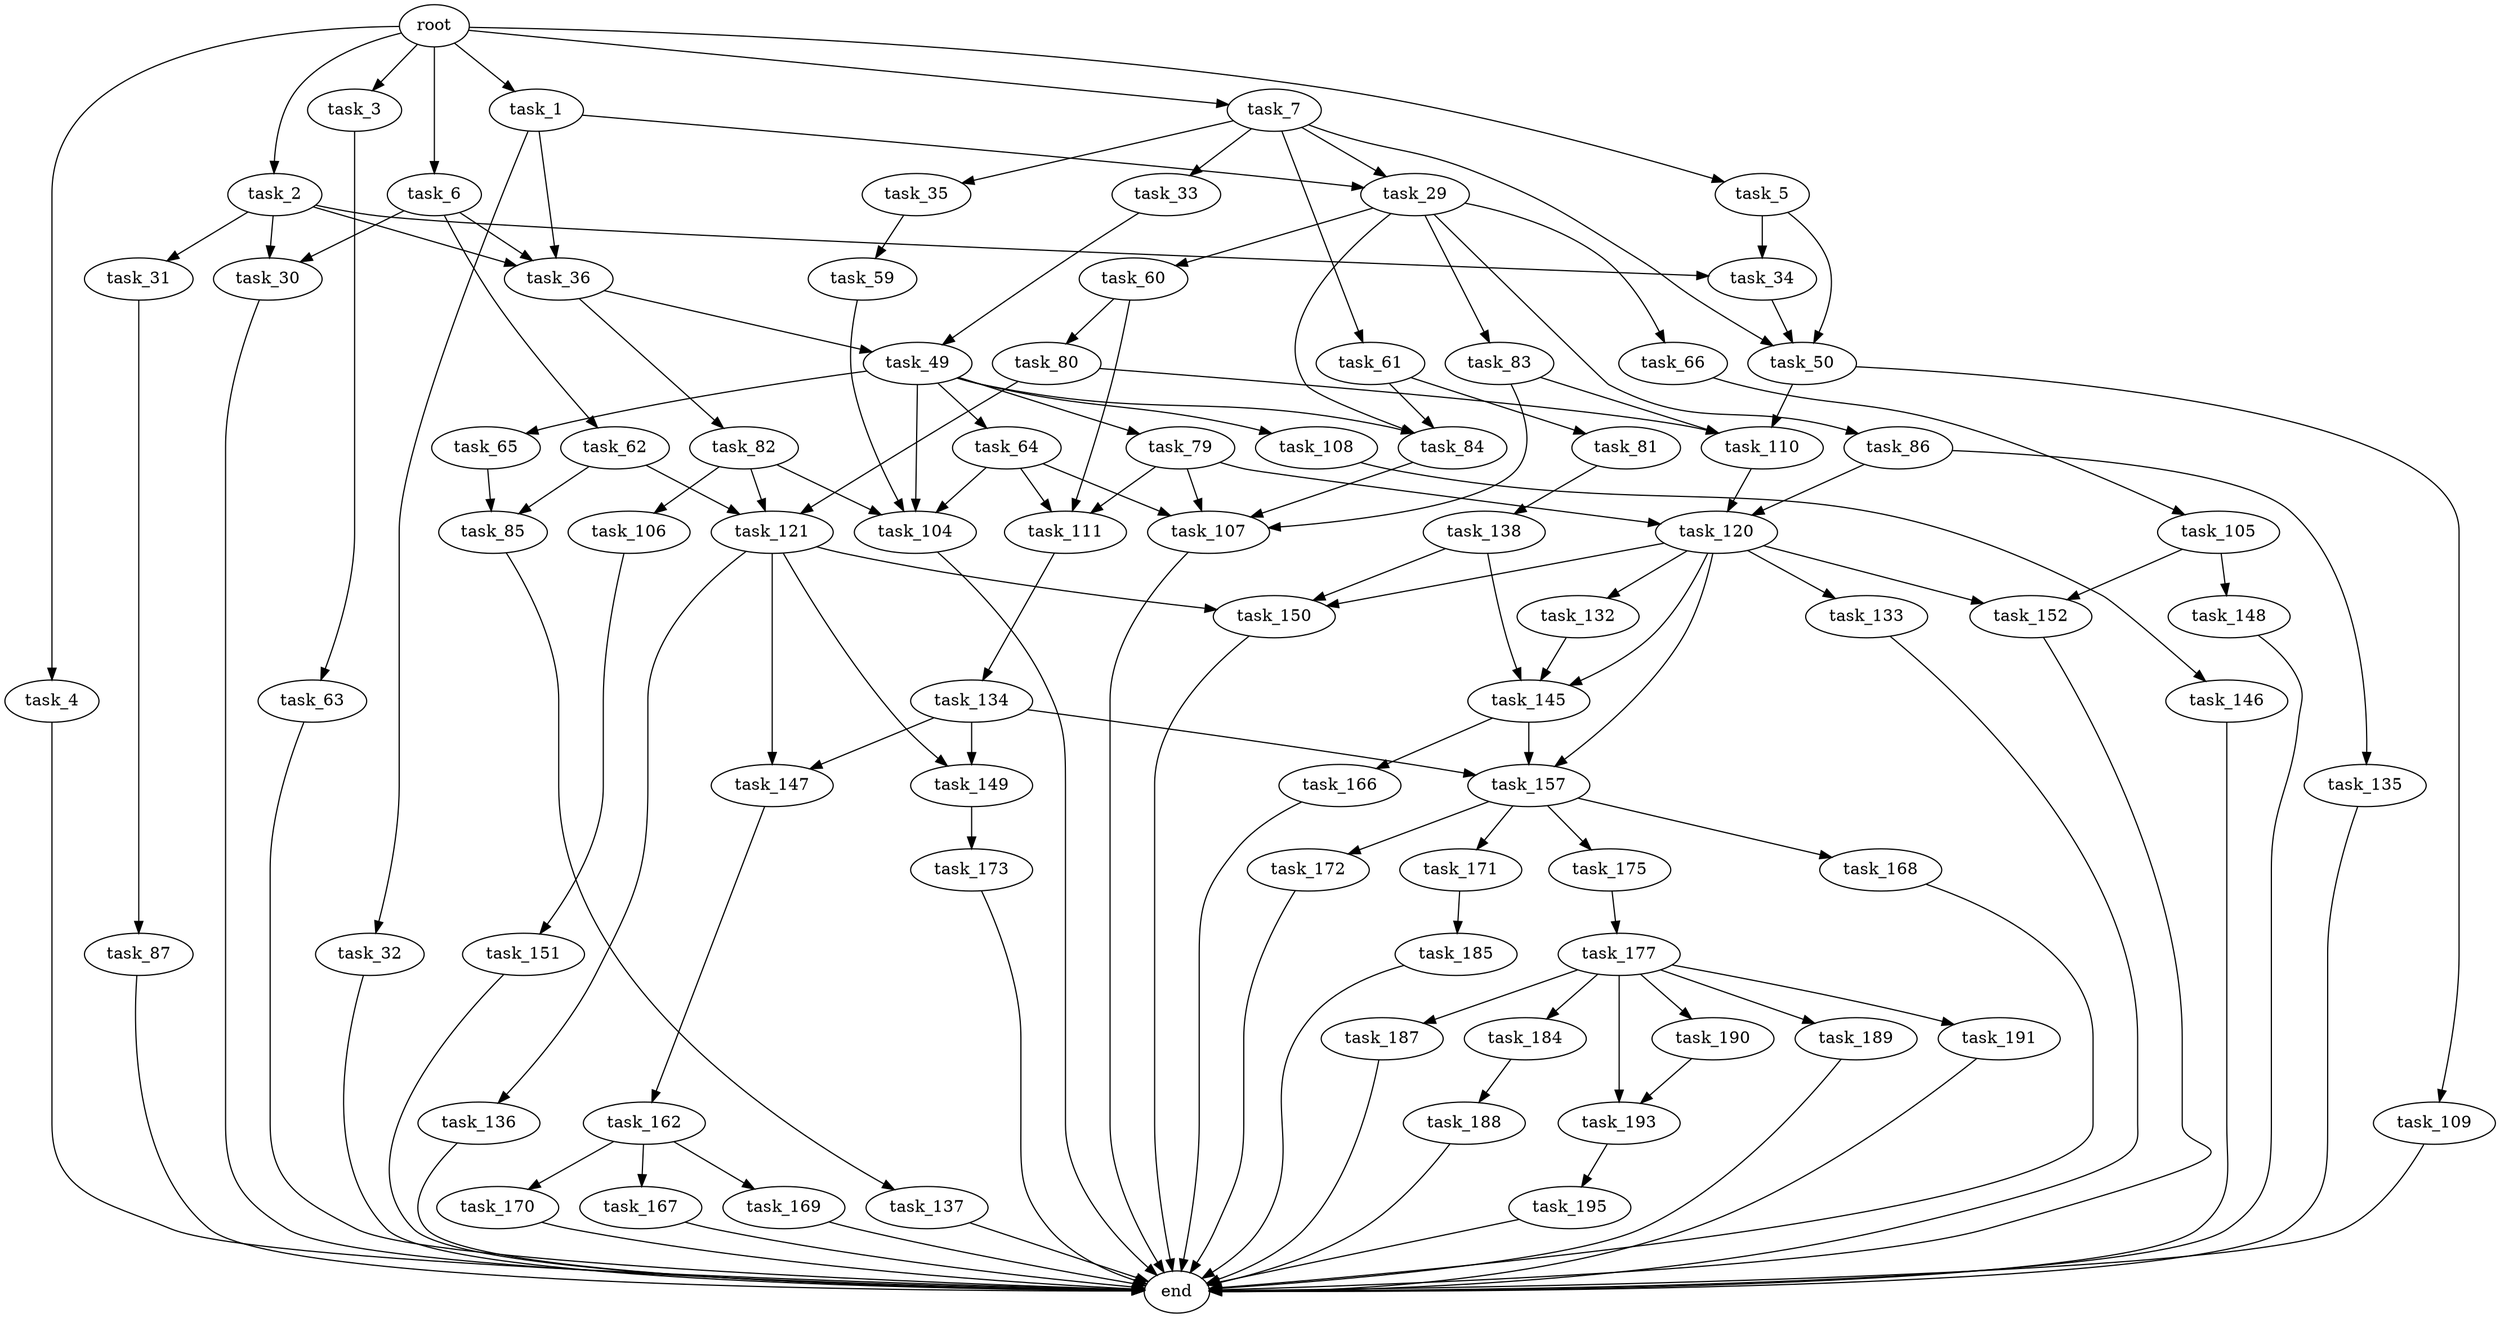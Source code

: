digraph G {
  root [size="0.000000"];
  task_1 [size="12766610387.000000"];
  task_2 [size="134217728000.000000"];
  task_3 [size="1913178650.000000"];
  task_4 [size="368293445632.000000"];
  task_5 [size="23536815016.000000"];
  task_6 [size="905603765.000000"];
  task_7 [size="1766228306.000000"];
  task_29 [size="231928233984.000000"];
  task_30 [size="730484264331.000000"];
  task_31 [size="127178193113.000000"];
  task_32 [size="3971422245.000000"];
  task_33 [size="153816627947.000000"];
  task_34 [size="134217728000.000000"];
  task_35 [size="549755813888.000000"];
  task_36 [size="58628454636.000000"];
  task_49 [size="28991029248.000000"];
  task_50 [size="23089863712.000000"];
  task_59 [size="55505072947.000000"];
  task_60 [size="4628740586.000000"];
  task_61 [size="74736413973.000000"];
  task_62 [size="444840380496.000000"];
  task_63 [size="782757789696.000000"];
  task_64 [size="38404288911.000000"];
  task_65 [size="512462748.000000"];
  task_66 [size="85126922247.000000"];
  task_79 [size="1742079200.000000"];
  task_80 [size="782757789696.000000"];
  task_81 [size="20054184586.000000"];
  task_82 [size="368293445632.000000"];
  task_83 [size="105534629361.000000"];
  task_84 [size="466097408952.000000"];
  task_85 [size="134217728000.000000"];
  task_86 [size="43819825238.000000"];
  task_87 [size="231928233984.000000"];
  task_104 [size="21109779523.000000"];
  task_105 [size="1154013411.000000"];
  task_106 [size="549755813888.000000"];
  task_107 [size="19222996307.000000"];
  task_108 [size="368293445632.000000"];
  task_109 [size="19521986633.000000"];
  task_110 [size="3116298715.000000"];
  task_111 [size="2148426322.000000"];
  task_120 [size="28991029248.000000"];
  task_121 [size="4134709711.000000"];
  task_132 [size="22934483548.000000"];
  task_133 [size="368293445632.000000"];
  task_134 [size="97254850866.000000"];
  task_135 [size="231928233984.000000"];
  task_136 [size="1373728033502.000000"];
  task_137 [size="231928233984.000000"];
  task_138 [size="68719476736.000000"];
  task_145 [size="782757789696.000000"];
  task_146 [size="147758917799.000000"];
  task_147 [size="368293445632.000000"];
  task_148 [size="1794740948.000000"];
  task_149 [size="80965828295.000000"];
  task_150 [size="10455614155.000000"];
  task_151 [size="422537957385.000000"];
  task_152 [size="607938912299.000000"];
  task_157 [size="99763818458.000000"];
  task_162 [size="132595775215.000000"];
  task_166 [size="149539717850.000000"];
  task_167 [size="4656690336.000000"];
  task_168 [size="1847676437.000000"];
  task_169 [size="113353821068.000000"];
  task_170 [size="404961763357.000000"];
  task_171 [size="87684741501.000000"];
  task_172 [size="71024263936.000000"];
  task_173 [size="1120842318108.000000"];
  task_175 [size="28991029248.000000"];
  task_177 [size="1073741824000.000000"];
  task_184 [size="8589934592.000000"];
  task_185 [size="368293445632.000000"];
  task_187 [size="1766277903.000000"];
  task_188 [size="8589934592.000000"];
  task_189 [size="954408873.000000"];
  task_190 [size="197578372483.000000"];
  task_191 [size="549755813888.000000"];
  task_193 [size="68719476736.000000"];
  task_195 [size="853966917277.000000"];
  end [size="0.000000"];

  root -> task_1 [size="1.000000"];
  root -> task_2 [size="1.000000"];
  root -> task_3 [size="1.000000"];
  root -> task_4 [size="1.000000"];
  root -> task_5 [size="1.000000"];
  root -> task_6 [size="1.000000"];
  root -> task_7 [size="1.000000"];
  task_1 -> task_29 [size="536870912.000000"];
  task_1 -> task_32 [size="536870912.000000"];
  task_1 -> task_36 [size="536870912.000000"];
  task_2 -> task_30 [size="209715200.000000"];
  task_2 -> task_31 [size="209715200.000000"];
  task_2 -> task_34 [size="209715200.000000"];
  task_2 -> task_36 [size="209715200.000000"];
  task_3 -> task_63 [size="33554432.000000"];
  task_4 -> end [size="1.000000"];
  task_5 -> task_34 [size="536870912.000000"];
  task_5 -> task_50 [size="536870912.000000"];
  task_6 -> task_30 [size="33554432.000000"];
  task_6 -> task_36 [size="33554432.000000"];
  task_6 -> task_62 [size="33554432.000000"];
  task_7 -> task_29 [size="33554432.000000"];
  task_7 -> task_33 [size="33554432.000000"];
  task_7 -> task_35 [size="33554432.000000"];
  task_7 -> task_50 [size="33554432.000000"];
  task_7 -> task_61 [size="33554432.000000"];
  task_29 -> task_60 [size="301989888.000000"];
  task_29 -> task_66 [size="301989888.000000"];
  task_29 -> task_83 [size="301989888.000000"];
  task_29 -> task_84 [size="301989888.000000"];
  task_29 -> task_86 [size="301989888.000000"];
  task_30 -> end [size="1.000000"];
  task_31 -> task_87 [size="209715200.000000"];
  task_32 -> end [size="1.000000"];
  task_33 -> task_49 [size="411041792.000000"];
  task_34 -> task_50 [size="209715200.000000"];
  task_35 -> task_59 [size="536870912.000000"];
  task_36 -> task_49 [size="209715200.000000"];
  task_36 -> task_82 [size="209715200.000000"];
  task_49 -> task_64 [size="75497472.000000"];
  task_49 -> task_65 [size="75497472.000000"];
  task_49 -> task_79 [size="75497472.000000"];
  task_49 -> task_84 [size="75497472.000000"];
  task_49 -> task_104 [size="75497472.000000"];
  task_49 -> task_108 [size="75497472.000000"];
  task_50 -> task_109 [size="75497472.000000"];
  task_50 -> task_110 [size="75497472.000000"];
  task_59 -> task_104 [size="75497472.000000"];
  task_60 -> task_80 [size="134217728.000000"];
  task_60 -> task_111 [size="134217728.000000"];
  task_61 -> task_81 [size="301989888.000000"];
  task_61 -> task_84 [size="301989888.000000"];
  task_62 -> task_85 [size="536870912.000000"];
  task_62 -> task_121 [size="536870912.000000"];
  task_63 -> end [size="1.000000"];
  task_64 -> task_104 [size="33554432.000000"];
  task_64 -> task_107 [size="33554432.000000"];
  task_64 -> task_111 [size="33554432.000000"];
  task_65 -> task_85 [size="33554432.000000"];
  task_66 -> task_105 [size="75497472.000000"];
  task_79 -> task_107 [size="75497472.000000"];
  task_79 -> task_111 [size="75497472.000000"];
  task_79 -> task_120 [size="75497472.000000"];
  task_80 -> task_110 [size="679477248.000000"];
  task_80 -> task_121 [size="679477248.000000"];
  task_81 -> task_138 [size="75497472.000000"];
  task_82 -> task_104 [size="411041792.000000"];
  task_82 -> task_106 [size="411041792.000000"];
  task_82 -> task_121 [size="411041792.000000"];
  task_83 -> task_107 [size="209715200.000000"];
  task_83 -> task_110 [size="209715200.000000"];
  task_84 -> task_107 [size="301989888.000000"];
  task_85 -> task_137 [size="209715200.000000"];
  task_86 -> task_120 [size="75497472.000000"];
  task_86 -> task_135 [size="75497472.000000"];
  task_87 -> end [size="1.000000"];
  task_104 -> end [size="1.000000"];
  task_105 -> task_148 [size="134217728.000000"];
  task_105 -> task_152 [size="134217728.000000"];
  task_106 -> task_151 [size="536870912.000000"];
  task_107 -> end [size="1.000000"];
  task_108 -> task_146 [size="411041792.000000"];
  task_109 -> end [size="1.000000"];
  task_110 -> task_120 [size="301989888.000000"];
  task_111 -> task_134 [size="134217728.000000"];
  task_120 -> task_132 [size="75497472.000000"];
  task_120 -> task_133 [size="75497472.000000"];
  task_120 -> task_145 [size="75497472.000000"];
  task_120 -> task_150 [size="75497472.000000"];
  task_120 -> task_152 [size="75497472.000000"];
  task_120 -> task_157 [size="75497472.000000"];
  task_121 -> task_136 [size="75497472.000000"];
  task_121 -> task_147 [size="75497472.000000"];
  task_121 -> task_149 [size="75497472.000000"];
  task_121 -> task_150 [size="75497472.000000"];
  task_132 -> task_145 [size="33554432.000000"];
  task_133 -> end [size="1.000000"];
  task_134 -> task_147 [size="209715200.000000"];
  task_134 -> task_149 [size="209715200.000000"];
  task_134 -> task_157 [size="209715200.000000"];
  task_135 -> end [size="1.000000"];
  task_136 -> end [size="1.000000"];
  task_137 -> end [size="1.000000"];
  task_138 -> task_145 [size="134217728.000000"];
  task_138 -> task_150 [size="134217728.000000"];
  task_145 -> task_157 [size="679477248.000000"];
  task_145 -> task_166 [size="679477248.000000"];
  task_146 -> end [size="1.000000"];
  task_147 -> task_162 [size="411041792.000000"];
  task_148 -> end [size="1.000000"];
  task_149 -> task_173 [size="75497472.000000"];
  task_150 -> end [size="1.000000"];
  task_151 -> end [size="1.000000"];
  task_152 -> end [size="1.000000"];
  task_157 -> task_168 [size="75497472.000000"];
  task_157 -> task_171 [size="75497472.000000"];
  task_157 -> task_172 [size="75497472.000000"];
  task_157 -> task_175 [size="75497472.000000"];
  task_162 -> task_167 [size="134217728.000000"];
  task_162 -> task_169 [size="134217728.000000"];
  task_162 -> task_170 [size="134217728.000000"];
  task_166 -> end [size="1.000000"];
  task_167 -> end [size="1.000000"];
  task_168 -> end [size="1.000000"];
  task_169 -> end [size="1.000000"];
  task_170 -> end [size="1.000000"];
  task_171 -> task_185 [size="75497472.000000"];
  task_172 -> end [size="1.000000"];
  task_173 -> end [size="1.000000"];
  task_175 -> task_177 [size="75497472.000000"];
  task_177 -> task_184 [size="838860800.000000"];
  task_177 -> task_187 [size="838860800.000000"];
  task_177 -> task_189 [size="838860800.000000"];
  task_177 -> task_190 [size="838860800.000000"];
  task_177 -> task_191 [size="838860800.000000"];
  task_177 -> task_193 [size="838860800.000000"];
  task_184 -> task_188 [size="33554432.000000"];
  task_185 -> end [size="1.000000"];
  task_187 -> end [size="1.000000"];
  task_188 -> end [size="1.000000"];
  task_189 -> end [size="1.000000"];
  task_190 -> task_193 [size="134217728.000000"];
  task_191 -> end [size="1.000000"];
  task_193 -> task_195 [size="134217728.000000"];
  task_195 -> end [size="1.000000"];
}
